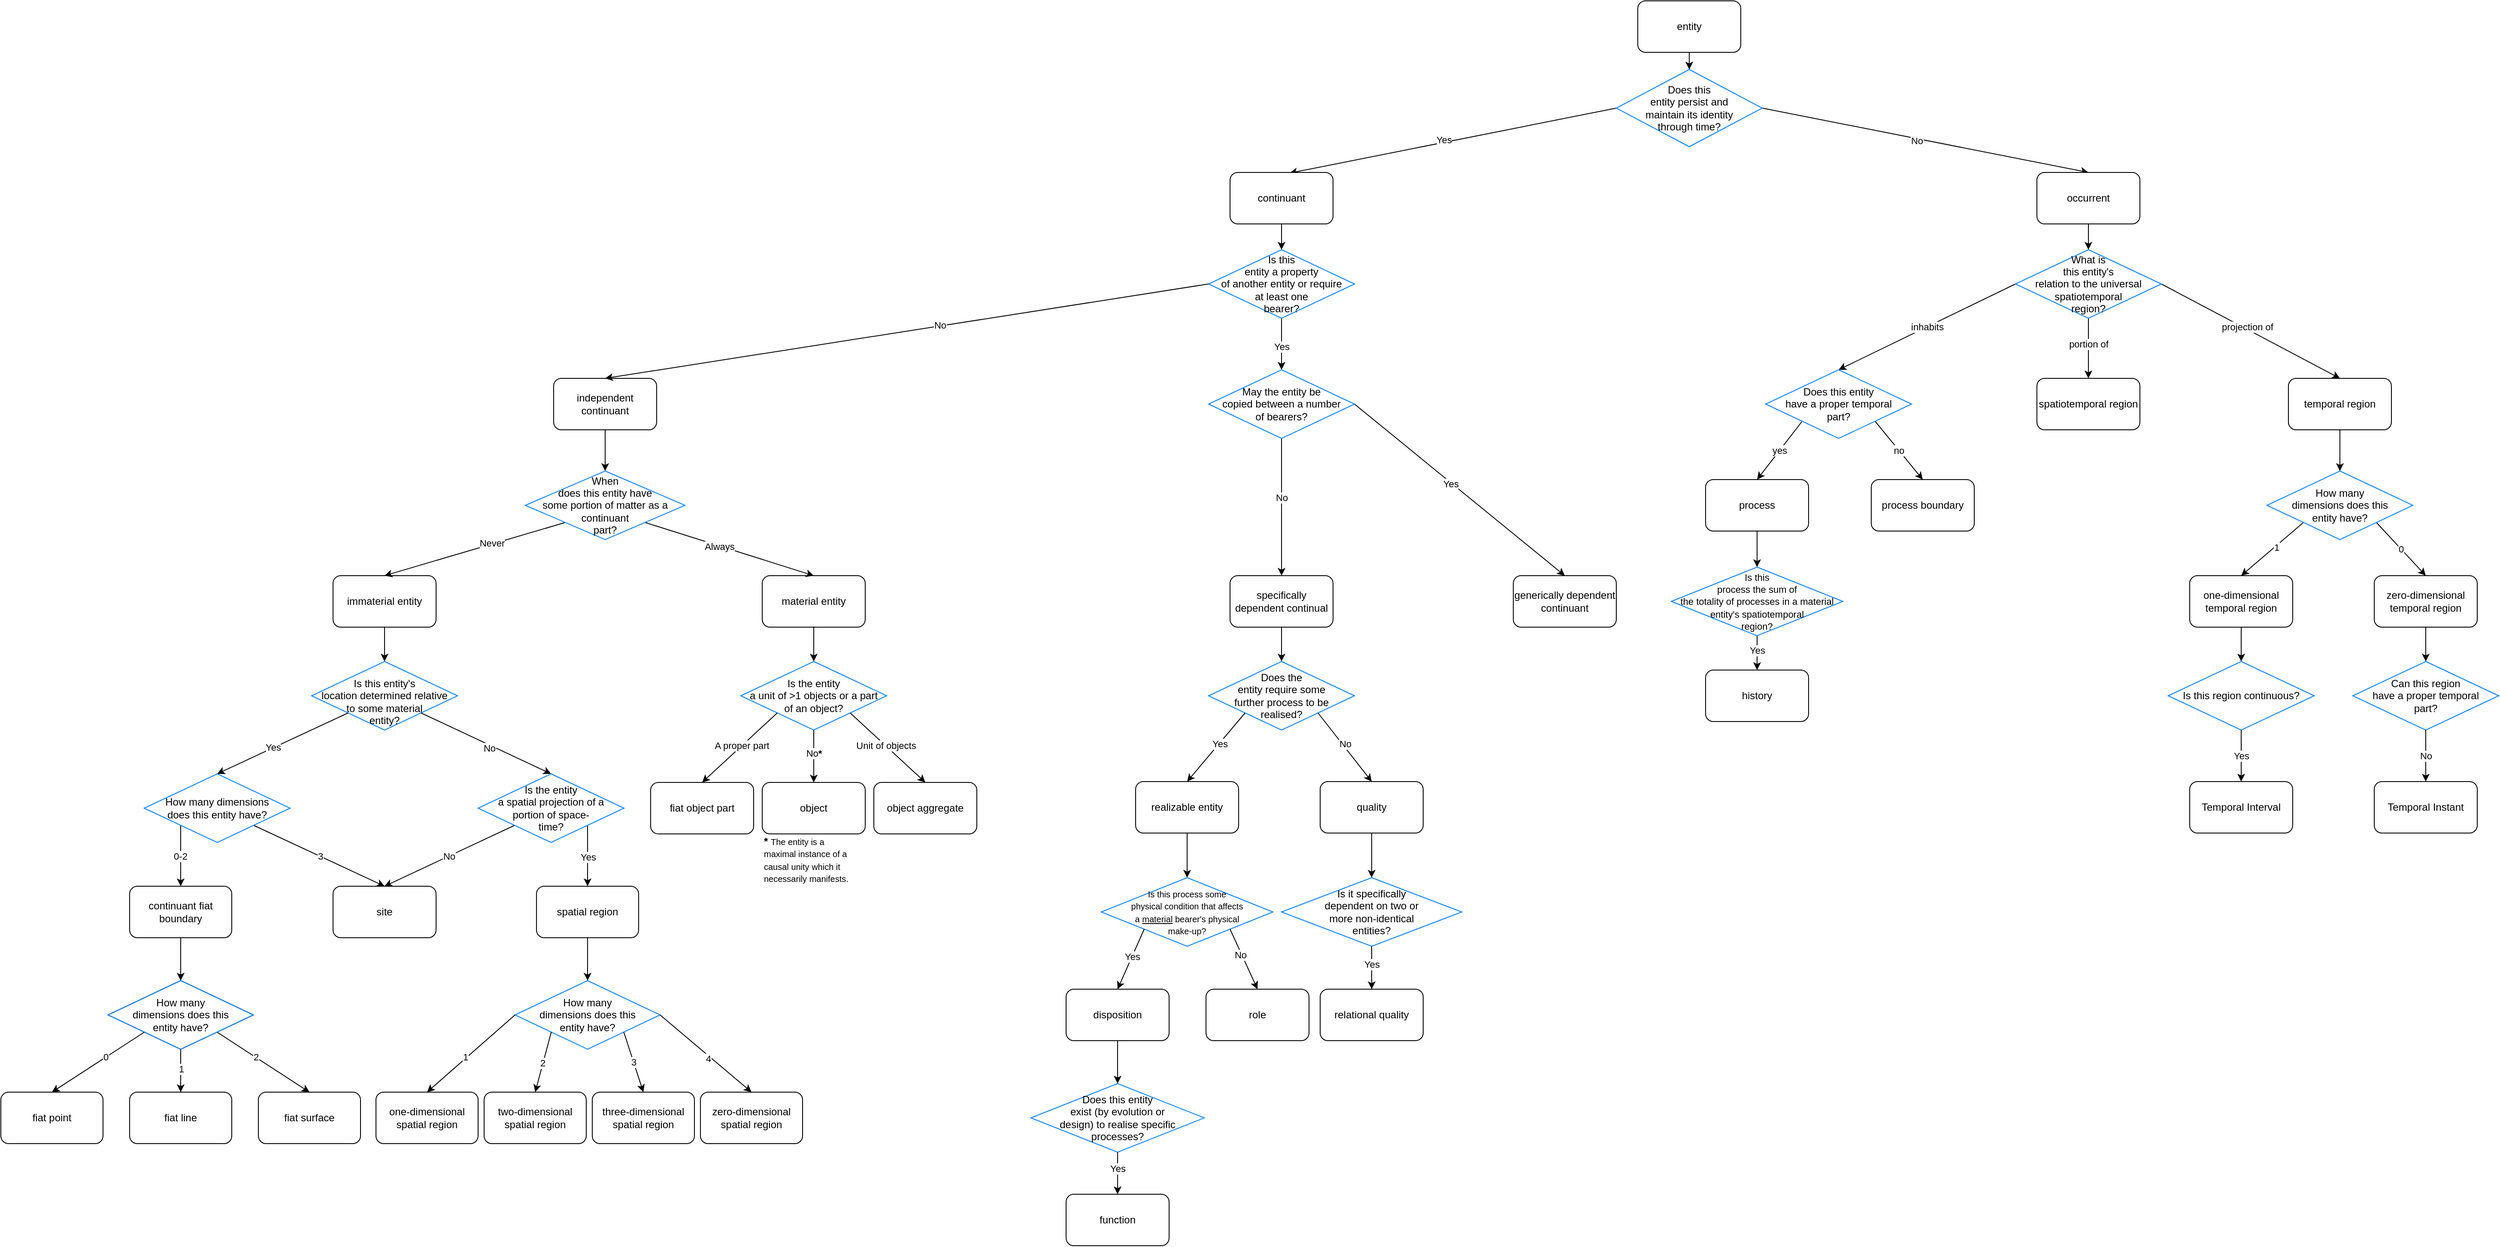 <mxfile version="14.6.3" type="device"><diagram id="ZpSXVwY4Fpyx30kcCnn2" name="new"><mxGraphModel dx="2242" dy="581" grid="1" gridSize="10" guides="1" tooltips="1" connect="1" arrows="1" fold="1" page="1" pageScale="1" pageWidth="850" pageHeight="1100" math="0" shadow="0"><root><mxCell id="0"/><mxCell id="1" parent="0"/><mxCell id="SgxLUe1fFd-I8KDMhxSj-25" value="Can this region&lt;br&gt;have a proper temporal&lt;br&gt;part?" style="rhombus;whiteSpace=wrap;html=1;strokeColor=#007FFF;" vertex="1" parent="1"><mxGeometry x="1603" y="790" width="170" height="80" as="geometry"/></mxCell><mxCell id="SgxLUe1fFd-I8KDMhxSj-24" value="Is this region continuous?" style="rhombus;whiteSpace=wrap;html=1;strokeColor=#007FFF;" vertex="1" parent="1"><mxGeometry x="1388" y="790" width="170" height="80" as="geometry"/></mxCell><mxCell id="7tf9QUAhqpp5ZMHyf5yW-3" style="edgeStyle=orthogonalEdgeStyle;rounded=0;orthogonalLoop=1;jettySize=auto;html=1;exitX=0.5;exitY=1;exitDx=0;exitDy=0;" parent="1" source="7tf9QUAhqpp5ZMHyf5yW-1" target="7tf9QUAhqpp5ZMHyf5yW-2" edge="1"><mxGeometry relative="1" as="geometry"/></mxCell><mxCell id="7tf9QUAhqpp5ZMHyf5yW-1" value="entity" style="rounded=1;whiteSpace=wrap;html=1;" parent="1" vertex="1"><mxGeometry x="770" y="20" width="120" height="60" as="geometry"/></mxCell><mxCell id="7tf9QUAhqpp5ZMHyf5yW-6" style="rounded=0;orthogonalLoop=1;jettySize=auto;html=1;exitX=0;exitY=0.5;exitDx=0;exitDy=0;entryX=0.578;entryY=0.013;entryDx=0;entryDy=0;entryPerimeter=0;" parent="1" source="7tf9QUAhqpp5ZMHyf5yW-2" target="7tf9QUAhqpp5ZMHyf5yW-4" edge="1"><mxGeometry relative="1" as="geometry"/></mxCell><mxCell id="hiO9VmSxXJZ0S8sMKiFD-1" value="Yes" style="edgeLabel;html=1;align=center;verticalAlign=middle;resizable=0;points=[];" parent="7tf9QUAhqpp5ZMHyf5yW-6" vertex="1" connectable="0"><mxGeometry x="0.053" y="-3" relative="1" as="geometry"><mxPoint as="offset"/></mxGeometry></mxCell><mxCell id="7tf9QUAhqpp5ZMHyf5yW-7" style="rounded=0;orthogonalLoop=1;jettySize=auto;html=1;exitX=1;exitY=0.5;exitDx=0;exitDy=0;entryX=0.5;entryY=0;entryDx=0;entryDy=0;" parent="1" source="7tf9QUAhqpp5ZMHyf5yW-2" target="7tf9QUAhqpp5ZMHyf5yW-5" edge="1"><mxGeometry relative="1" as="geometry"/></mxCell><mxCell id="hiO9VmSxXJZ0S8sMKiFD-2" value="No" style="edgeLabel;html=1;align=center;verticalAlign=middle;resizable=0;points=[];" parent="7tf9QUAhqpp5ZMHyf5yW-7" vertex="1" connectable="0"><mxGeometry x="-0.11" relative="1" as="geometry"><mxPoint x="11" y="4" as="offset"/></mxGeometry></mxCell><mxCell id="7tf9QUAhqpp5ZMHyf5yW-2" value="&lt;font&gt;&lt;font style=&quot;font-size: 12px&quot;&gt;Does this &lt;br&gt;entity persist and &lt;br&gt;maintain its identity &lt;br&gt;through time?&lt;/font&gt;&lt;br&gt;&lt;/font&gt;" style="rhombus;whiteSpace=wrap;html=1;strokeColor=#007FFF;" parent="1" vertex="1"><mxGeometry x="745" y="100" width="170" height="90" as="geometry"/></mxCell><mxCell id="7tf9QUAhqpp5ZMHyf5yW-10" style="edgeStyle=none;rounded=0;orthogonalLoop=1;jettySize=auto;html=1;exitX=0.5;exitY=1;exitDx=0;exitDy=0;entryX=0.5;entryY=0;entryDx=0;entryDy=0;" parent="1" source="7tf9QUAhqpp5ZMHyf5yW-4" target="7tf9QUAhqpp5ZMHyf5yW-9" edge="1"><mxGeometry relative="1" as="geometry"/></mxCell><mxCell id="7tf9QUAhqpp5ZMHyf5yW-4" value="continuant" style="rounded=1;whiteSpace=wrap;html=1;" parent="1" vertex="1"><mxGeometry x="295" y="220" width="120" height="60" as="geometry"/></mxCell><mxCell id="7tf9QUAhqpp5ZMHyf5yW-12" style="edgeStyle=none;rounded=0;orthogonalLoop=1;jettySize=auto;html=1;exitX=0.5;exitY=1;exitDx=0;exitDy=0;" parent="1" source="7tf9QUAhqpp5ZMHyf5yW-5" target="7tf9QUAhqpp5ZMHyf5yW-11" edge="1"><mxGeometry relative="1" as="geometry"/></mxCell><mxCell id="7tf9QUAhqpp5ZMHyf5yW-5" value="occurrent" style="rounded=1;whiteSpace=wrap;html=1;" parent="1" vertex="1"><mxGeometry x="1235" y="220" width="120" height="60" as="geometry"/></mxCell><mxCell id="7tf9QUAhqpp5ZMHyf5yW-8" value="generically dependent continuant" style="rounded=1;whiteSpace=wrap;html=1;" parent="1" vertex="1"><mxGeometry x="625" y="690" width="120" height="60" as="geometry"/></mxCell><mxCell id="7tf9QUAhqpp5ZMHyf5yW-15" style="edgeStyle=none;rounded=0;orthogonalLoop=1;jettySize=auto;html=1;exitX=1;exitY=0.5;exitDx=0;exitDy=0;entryX=0.5;entryY=0;entryDx=0;entryDy=0;" parent="1" source="hiO9VmSxXJZ0S8sMKiFD-8" target="7tf9QUAhqpp5ZMHyf5yW-8" edge="1"><mxGeometry relative="1" as="geometry"/></mxCell><mxCell id="hiO9VmSxXJZ0S8sMKiFD-12" value="Yes" style="edgeLabel;html=1;align=center;verticalAlign=middle;resizable=0;points=[];" parent="7tf9QUAhqpp5ZMHyf5yW-15" vertex="1" connectable="0"><mxGeometry x="-0.08" y="-1" relative="1" as="geometry"><mxPoint as="offset"/></mxGeometry></mxCell><mxCell id="7tf9QUAhqpp5ZMHyf5yW-17" style="edgeStyle=none;rounded=0;orthogonalLoop=1;jettySize=auto;html=1;exitX=0.5;exitY=1;exitDx=0;exitDy=0;" parent="1" source="7tf9QUAhqpp5ZMHyf5yW-9" target="hiO9VmSxXJZ0S8sMKiFD-8" edge="1"><mxGeometry relative="1" as="geometry"><mxPoint x="90" y="400" as="sourcePoint"/></mxGeometry></mxCell><mxCell id="hiO9VmSxXJZ0S8sMKiFD-11" value="Yes" style="edgeLabel;html=1;align=center;verticalAlign=middle;resizable=0;points=[];" parent="7tf9QUAhqpp5ZMHyf5yW-17" vertex="1" connectable="0"><mxGeometry x="-0.262" y="3" relative="1" as="geometry"><mxPoint x="-3" y="11" as="offset"/></mxGeometry></mxCell><mxCell id="7tf9QUAhqpp5ZMHyf5yW-9" value="Is this&lt;br&gt;entity a property&lt;br&gt;of another&amp;nbsp;entity or require&lt;br&gt;at least one&lt;br&gt;bearer?" style="rhombus;whiteSpace=wrap;html=1;strokeColor=#007FFF;" parent="1" vertex="1"><mxGeometry x="270" y="310" width="170" height="80" as="geometry"/></mxCell><mxCell id="7tf9QUAhqpp5ZMHyf5yW-90" value="inhabits" style="edgeStyle=none;rounded=0;orthogonalLoop=1;jettySize=auto;html=1;entryX=0.5;entryY=0;entryDx=0;entryDy=0;exitX=0;exitY=0.5;exitDx=0;exitDy=0;" parent="1" source="7tf9QUAhqpp5ZMHyf5yW-11" target="SgxLUe1fFd-I8KDMhxSj-47" edge="1"><mxGeometry relative="1" as="geometry"><mxPoint x="1226" y="370" as="sourcePoint"/></mxGeometry></mxCell><mxCell id="7tf9QUAhqpp5ZMHyf5yW-91" value="no" style="edgeStyle=none;rounded=0;orthogonalLoop=1;jettySize=auto;html=1;entryX=0.5;entryY=0;entryDx=0;entryDy=0;exitX=1;exitY=1;exitDx=0;exitDy=0;" parent="1" source="SgxLUe1fFd-I8KDMhxSj-47" target="7tf9QUAhqpp5ZMHyf5yW-87" edge="1"><mxGeometry relative="1" as="geometry"/></mxCell><mxCell id="7tf9QUAhqpp5ZMHyf5yW-92" value="portion of" style="edgeStyle=none;rounded=0;orthogonalLoop=1;jettySize=auto;html=1;entryX=0.5;entryY=0;entryDx=0;entryDy=0;exitX=0.5;exitY=1;exitDx=0;exitDy=0;" parent="1" edge="1"><mxGeometry x="-0.143" relative="1" as="geometry"><mxPoint x="1295" y="390" as="sourcePoint"/><mxPoint x="1295" y="460" as="targetPoint"/><mxPoint as="offset"/></mxGeometry></mxCell><mxCell id="7tf9QUAhqpp5ZMHyf5yW-93" value="projection of" style="edgeStyle=none;rounded=0;orthogonalLoop=1;jettySize=auto;html=1;entryX=0.5;entryY=0;entryDx=0;entryDy=0;exitX=1;exitY=0.5;exitDx=0;exitDy=0;" parent="1" source="7tf9QUAhqpp5ZMHyf5yW-11" target="7tf9QUAhqpp5ZMHyf5yW-89" edge="1"><mxGeometry x="-0.05" y="3" relative="1" as="geometry"><mxPoint as="offset"/></mxGeometry></mxCell><mxCell id="7tf9QUAhqpp5ZMHyf5yW-11" value="What is&lt;br&gt;this entity's&lt;br&gt;relation to the universal&lt;br&gt;spatiotemporal&lt;br&gt;region?" style="rhombus;whiteSpace=wrap;html=1;strokeColor=#007FFF;" parent="1" vertex="1"><mxGeometry x="1210" y="310" width="170" height="80" as="geometry"/></mxCell><mxCell id="7tf9QUAhqpp5ZMHyf5yW-95" style="edgeStyle=none;rounded=0;orthogonalLoop=1;jettySize=auto;html=1;exitX=0.5;exitY=1;exitDx=0;exitDy=0;entryX=0.5;entryY=0;entryDx=0;entryDy=0;" parent="1" source="7tf9QUAhqpp5ZMHyf5yW-86" target="7tf9QUAhqpp5ZMHyf5yW-94" edge="1"><mxGeometry relative="1" as="geometry"/></mxCell><mxCell id="7tf9QUAhqpp5ZMHyf5yW-86" value="process" style="rounded=1;whiteSpace=wrap;html=1;" parent="1" vertex="1"><mxGeometry x="849" y="578" width="120" height="60" as="geometry"/></mxCell><mxCell id="7tf9QUAhqpp5ZMHyf5yW-87" value="process boundary" style="rounded=1;whiteSpace=wrap;html=1;" parent="1" vertex="1"><mxGeometry x="1042" y="578" width="120" height="60" as="geometry"/></mxCell><mxCell id="7tf9QUAhqpp5ZMHyf5yW-88" value="spatiotemporal region" style="rounded=1;whiteSpace=wrap;html=1;" parent="1" vertex="1"><mxGeometry x="1235" y="460" width="120" height="60" as="geometry"/></mxCell><mxCell id="7tf9QUAhqpp5ZMHyf5yW-101" style="edgeStyle=none;rounded=0;orthogonalLoop=1;jettySize=auto;html=1;exitX=0.5;exitY=1;exitDx=0;exitDy=0;" parent="1" source="7tf9QUAhqpp5ZMHyf5yW-89" target="7tf9QUAhqpp5ZMHyf5yW-100" edge="1"><mxGeometry relative="1" as="geometry"/></mxCell><mxCell id="7tf9QUAhqpp5ZMHyf5yW-89" value="temporal region" style="rounded=1;whiteSpace=wrap;html=1;" parent="1" vertex="1"><mxGeometry x="1528" y="460" width="120" height="60" as="geometry"/></mxCell><mxCell id="7tf9QUAhqpp5ZMHyf5yW-98" style="edgeStyle=none;rounded=0;orthogonalLoop=1;jettySize=auto;html=1;exitX=0.5;exitY=1;exitDx=0;exitDy=0;entryX=0.5;entryY=0;entryDx=0;entryDy=0;" parent="1" source="7tf9QUAhqpp5ZMHyf5yW-94" target="7tf9QUAhqpp5ZMHyf5yW-96" edge="1"><mxGeometry relative="1" as="geometry"><mxPoint x="909" y="776" as="sourcePoint"/><Array as="points"/></mxGeometry></mxCell><mxCell id="SgxLUe1fFd-I8KDMhxSj-45" value="Yes" style="edgeLabel;html=1;align=center;verticalAlign=middle;resizable=0;points=[];" vertex="1" connectable="0" parent="7tf9QUAhqpp5ZMHyf5yW-98"><mxGeometry x="0.336" y="2" relative="1" as="geometry"><mxPoint x="-2" y="-10" as="offset"/></mxGeometry></mxCell><mxCell id="7tf9QUAhqpp5ZMHyf5yW-94" value="&lt;font style=&quot;font-size: 11px&quot;&gt;Is this&lt;br&gt;process the sum of&lt;br&gt;the totality of processes in a material entity's spatiotemporal&lt;br&gt;region?&lt;/font&gt;" style="rhombus;whiteSpace=wrap;html=1;strokeColor=#007FFF;" parent="1" vertex="1"><mxGeometry x="809" y="680" width="200" height="80" as="geometry"/></mxCell><mxCell id="7tf9QUAhqpp5ZMHyf5yW-96" value="history" style="rounded=1;whiteSpace=wrap;html=1;" parent="1" vertex="1"><mxGeometry x="849" y="800" width="120" height="60" as="geometry"/></mxCell><mxCell id="7tf9QUAhqpp5ZMHyf5yW-104" style="edgeStyle=none;rounded=0;orthogonalLoop=1;jettySize=auto;html=1;exitX=0;exitY=1;exitDx=0;exitDy=0;entryX=0.5;entryY=0;entryDx=0;entryDy=0;" parent="1" source="7tf9QUAhqpp5ZMHyf5yW-100" target="7tf9QUAhqpp5ZMHyf5yW-102" edge="1"><mxGeometry relative="1" as="geometry"><mxPoint x="1545.5" y="650" as="sourcePoint"/></mxGeometry></mxCell><mxCell id="SgxLUe1fFd-I8KDMhxSj-46" value="1" style="edgeLabel;html=1;align=center;verticalAlign=middle;resizable=0;points=[];" vertex="1" connectable="0" parent="7tf9QUAhqpp5ZMHyf5yW-104"><mxGeometry x="-0.104" y="1" relative="1" as="geometry"><mxPoint as="offset"/></mxGeometry></mxCell><mxCell id="7tf9QUAhqpp5ZMHyf5yW-105" value="0" style="edgeStyle=none;rounded=0;orthogonalLoop=1;jettySize=auto;html=1;exitX=1;exitY=1;exitDx=0;exitDy=0;entryX=0.5;entryY=0;entryDx=0;entryDy=0;" parent="1" source="7tf9QUAhqpp5ZMHyf5yW-100" target="7tf9QUAhqpp5ZMHyf5yW-103" edge="1"><mxGeometry relative="1" as="geometry"><mxPoint x="1630.5" y="650" as="sourcePoint"/></mxGeometry></mxCell><mxCell id="7tf9QUAhqpp5ZMHyf5yW-100" value="&lt;span&gt;How many&lt;/span&gt;&lt;br&gt;&lt;span&gt;dimensions does this&lt;/span&gt;&lt;br&gt;&lt;span&gt;entity have?&lt;/span&gt;" style="rhombus;whiteSpace=wrap;html=1;strokeColor=#007FFF;" parent="1" vertex="1"><mxGeometry x="1503" y="568" width="170" height="80" as="geometry"/></mxCell><mxCell id="SgxLUe1fFd-I8KDMhxSj-17" value="" style="edgeStyle=orthogonalEdgeStyle;rounded=0;orthogonalLoop=1;jettySize=auto;html=1;" edge="1" parent="1" source="7tf9QUAhqpp5ZMHyf5yW-102" target="SgxLUe1fFd-I8KDMhxSj-24"><mxGeometry relative="1" as="geometry"><mxPoint x="1415" y="820" as="targetPoint"/></mxGeometry></mxCell><mxCell id="7tf9QUAhqpp5ZMHyf5yW-102" value="one-dimensional temporal region" style="rounded=1;whiteSpace=wrap;html=1;" parent="1" vertex="1"><mxGeometry x="1413" y="690" width="120" height="60" as="geometry"/></mxCell><mxCell id="SgxLUe1fFd-I8KDMhxSj-21" value="" style="edgeStyle=orthogonalEdgeStyle;rounded=0;orthogonalLoop=1;jettySize=auto;html=1;entryX=0.5;entryY=0;entryDx=0;entryDy=0;" edge="1" parent="1" source="7tf9QUAhqpp5ZMHyf5yW-103" target="SgxLUe1fFd-I8KDMhxSj-25"><mxGeometry relative="1" as="geometry"><mxPoint x="1688" y="820" as="targetPoint"/></mxGeometry></mxCell><mxCell id="7tf9QUAhqpp5ZMHyf5yW-103" value="zero-dimensional temporal region" style="rounded=1;whiteSpace=wrap;html=1;" parent="1" vertex="1"><mxGeometry x="1628" y="690" width="120" height="60" as="geometry"/></mxCell><mxCell id="hiO9VmSxXJZ0S8sMKiFD-5" value="" style="group" parent="1" vertex="1" connectable="0"><mxGeometry x="-1130" y="460" width="1130" height="872" as="geometry"/></mxCell><mxCell id="7tf9QUAhqpp5ZMHyf5yW-13" value="independent continuant" style="rounded=1;whiteSpace=wrap;html=1;" parent="hiO9VmSxXJZ0S8sMKiFD-5" vertex="1"><mxGeometry x="637" width="120" height="60" as="geometry"/></mxCell><mxCell id="7tf9QUAhqpp5ZMHyf5yW-18" value="immaterial entity" style="rounded=1;whiteSpace=wrap;html=1;" parent="hiO9VmSxXJZ0S8sMKiFD-5" vertex="1"><mxGeometry x="380" y="230" width="120" height="60" as="geometry"/></mxCell><mxCell id="7tf9QUAhqpp5ZMHyf5yW-19" value="material entity" style="rounded=1;whiteSpace=wrap;html=1;" parent="hiO9VmSxXJZ0S8sMKiFD-5" vertex="1"><mxGeometry x="880" y="230" width="120" height="60" as="geometry"/></mxCell><mxCell id="7tf9QUAhqpp5ZMHyf5yW-22" style="edgeStyle=none;rounded=0;orthogonalLoop=1;jettySize=auto;html=1;exitX=0;exitY=1;exitDx=0;exitDy=0;entryX=0.5;entryY=0;entryDx=0;entryDy=0;" parent="hiO9VmSxXJZ0S8sMKiFD-5" source="7tf9QUAhqpp5ZMHyf5yW-20" target="7tf9QUAhqpp5ZMHyf5yW-18" edge="1"><mxGeometry relative="1" as="geometry"><mxPoint x="650.5" y="190" as="sourcePoint"/></mxGeometry></mxCell><mxCell id="SgxLUe1fFd-I8KDMhxSj-9" value="Never" style="edgeLabel;html=1;align=center;verticalAlign=middle;resizable=0;points=[];" vertex="1" connectable="0" parent="7tf9QUAhqpp5ZMHyf5yW-22"><mxGeometry x="-0.189" y="-1" relative="1" as="geometry"><mxPoint as="offset"/></mxGeometry></mxCell><mxCell id="7tf9QUAhqpp5ZMHyf5yW-23" style="edgeStyle=none;rounded=0;orthogonalLoop=1;jettySize=auto;html=1;exitX=1;exitY=1;exitDx=0;exitDy=0;entryX=0.5;entryY=0;entryDx=0;entryDy=0;" parent="hiO9VmSxXJZ0S8sMKiFD-5" source="7tf9QUAhqpp5ZMHyf5yW-20" target="7tf9QUAhqpp5ZMHyf5yW-19" edge="1"><mxGeometry relative="1" as="geometry"><mxPoint x="743.5" y="190" as="sourcePoint"/></mxGeometry></mxCell><mxCell id="SgxLUe1fFd-I8KDMhxSj-10" value="Always" style="edgeLabel;html=1;align=center;verticalAlign=middle;resizable=0;points=[];" vertex="1" connectable="0" parent="7tf9QUAhqpp5ZMHyf5yW-23"><mxGeometry x="-0.146" y="-1" relative="1" as="geometry"><mxPoint x="3" as="offset"/></mxGeometry></mxCell><mxCell id="7tf9QUAhqpp5ZMHyf5yW-20" value="&lt;span&gt;When&lt;br&gt;does&amp;nbsp;&lt;/span&gt;&lt;span&gt;this entity have&lt;/span&gt;&lt;br&gt;&lt;span&gt;some portion of&amp;nbsp;matter as a&lt;/span&gt;&lt;br&gt;&lt;span&gt;continuant&lt;/span&gt;&lt;br&gt;&lt;span&gt;part?&lt;/span&gt;" style="rhombus;whiteSpace=wrap;html=1;strokeColor=#007FFF;" parent="hiO9VmSxXJZ0S8sMKiFD-5" vertex="1"><mxGeometry x="604" y="108" width="186" height="80" as="geometry"/></mxCell><mxCell id="7tf9QUAhqpp5ZMHyf5yW-21" style="edgeStyle=none;rounded=0;orthogonalLoop=1;jettySize=auto;html=1;exitX=0.5;exitY=1;exitDx=0;exitDy=0;entryX=0.5;entryY=0;entryDx=0;entryDy=0;" parent="hiO9VmSxXJZ0S8sMKiFD-5" source="7tf9QUAhqpp5ZMHyf5yW-13" target="7tf9QUAhqpp5ZMHyf5yW-20" edge="1"><mxGeometry relative="1" as="geometry"/></mxCell><mxCell id="7tf9QUAhqpp5ZMHyf5yW-30" value="&lt;font&gt;&lt;font style=&quot;font-size: 6px&quot;&gt;&lt;br&gt;&lt;/font&gt;&lt;font style=&quot;font-size: 12px&quot;&gt;Is this entity's&lt;br&gt;location determined relative&lt;br&gt;to some material&lt;br&gt;entity?&lt;/font&gt;&lt;/font&gt;" style="rhombus;whiteSpace=wrap;html=1;strokeColor=#007FFF;" parent="hiO9VmSxXJZ0S8sMKiFD-5" vertex="1"><mxGeometry x="355" y="330" width="170" height="80" as="geometry"/></mxCell><mxCell id="7tf9QUAhqpp5ZMHyf5yW-31" style="edgeStyle=none;rounded=0;orthogonalLoop=1;jettySize=auto;html=1;exitX=0.5;exitY=1;exitDx=0;exitDy=0;entryX=0.5;entryY=0;entryDx=0;entryDy=0;" parent="hiO9VmSxXJZ0S8sMKiFD-5" source="7tf9QUAhqpp5ZMHyf5yW-18" target="7tf9QUAhqpp5ZMHyf5yW-30" edge="1"><mxGeometry relative="1" as="geometry"/></mxCell><mxCell id="7tf9QUAhqpp5ZMHyf5yW-32" value="continuant fiat boundary" style="rounded=1;whiteSpace=wrap;html=1;" parent="hiO9VmSxXJZ0S8sMKiFD-5" vertex="1"><mxGeometry x="143" y="592" width="119" height="60" as="geometry"/></mxCell><mxCell id="7tf9QUAhqpp5ZMHyf5yW-35" style="edgeStyle=none;rounded=0;orthogonalLoop=1;jettySize=auto;html=1;exitX=0;exitY=1;exitDx=0;exitDy=0;entryX=0.5;entryY=0;entryDx=0;entryDy=0;" parent="hiO9VmSxXJZ0S8sMKiFD-5" source="7tf9QUAhqpp5ZMHyf5yW-30" target="SgxLUe1fFd-I8KDMhxSj-28" edge="1"><mxGeometry relative="1" as="geometry"><mxPoint x="280" y="460" as="targetPoint"/></mxGeometry></mxCell><mxCell id="SgxLUe1fFd-I8KDMhxSj-27" value="Yes" style="edgeLabel;html=1;align=center;verticalAlign=middle;resizable=0;points=[];" vertex="1" connectable="0" parent="7tf9QUAhqpp5ZMHyf5yW-35"><mxGeometry x="-0.809" relative="1" as="geometry"><mxPoint x="-73" y="33" as="offset"/></mxGeometry></mxCell><mxCell id="7tf9QUAhqpp5ZMHyf5yW-33" value="site" style="rounded=1;whiteSpace=wrap;html=1;" parent="hiO9VmSxXJZ0S8sMKiFD-5" vertex="1"><mxGeometry x="380" y="592" width="120" height="60" as="geometry"/></mxCell><mxCell id="7tf9QUAhqpp5ZMHyf5yW-36" style="edgeStyle=none;rounded=0;orthogonalLoop=1;jettySize=auto;html=1;exitX=1;exitY=1;exitDx=0;exitDy=0;entryX=0.5;entryY=0;entryDx=0;entryDy=0;" parent="hiO9VmSxXJZ0S8sMKiFD-5" source="SgxLUe1fFd-I8KDMhxSj-28" target="7tf9QUAhqpp5ZMHyf5yW-33" edge="1"><mxGeometry relative="1" as="geometry"/></mxCell><mxCell id="SgxLUe1fFd-I8KDMhxSj-34" value="3" style="edgeLabel;html=1;align=center;verticalAlign=middle;resizable=0;points=[];" vertex="1" connectable="0" parent="7tf9QUAhqpp5ZMHyf5yW-36"><mxGeometry x="0.059" y="-1" relative="1" as="geometry"><mxPoint x="-3" y="-3" as="offset"/></mxGeometry></mxCell><mxCell id="7tf9QUAhqpp5ZMHyf5yW-34" value="spatial region" style="rounded=1;whiteSpace=wrap;html=1;" parent="hiO9VmSxXJZ0S8sMKiFD-5" vertex="1"><mxGeometry x="617" y="592" width="119" height="60" as="geometry"/></mxCell><mxCell id="7tf9QUAhqpp5ZMHyf5yW-37" style="edgeStyle=none;rounded=0;orthogonalLoop=1;jettySize=auto;html=1;exitX=1;exitY=1;exitDx=0;exitDy=0;entryX=0.5;entryY=0;entryDx=0;entryDy=0;" parent="hiO9VmSxXJZ0S8sMKiFD-5" source="7tf9QUAhqpp5ZMHyf5yW-30" target="SgxLUe1fFd-I8KDMhxSj-30" edge="1"><mxGeometry relative="1" as="geometry"/></mxCell><mxCell id="SgxLUe1fFd-I8KDMhxSj-26" value="No" style="edgeLabel;html=1;align=center;verticalAlign=middle;resizable=0;points=[];" vertex="1" connectable="0" parent="7tf9QUAhqpp5ZMHyf5yW-37"><mxGeometry x="-0.152" y="3" relative="1" as="geometry"><mxPoint x="14" y="13" as="offset"/></mxGeometry></mxCell><mxCell id="7tf9QUAhqpp5ZMHyf5yW-38" value="" style="rhombus;whiteSpace=wrap;html=1;" parent="hiO9VmSxXJZ0S8sMKiFD-5" vertex="1"><mxGeometry x="118" y="702" width="169" height="80" as="geometry"/></mxCell><mxCell id="7tf9QUAhqpp5ZMHyf5yW-39" style="edgeStyle=none;rounded=0;orthogonalLoop=1;jettySize=auto;html=1;exitX=0.5;exitY=1;exitDx=0;exitDy=0;entryX=0.5;entryY=0;entryDx=0;entryDy=0;" parent="hiO9VmSxXJZ0S8sMKiFD-5" source="7tf9QUAhqpp5ZMHyf5yW-32" target="7tf9QUAhqpp5ZMHyf5yW-38" edge="1"><mxGeometry relative="1" as="geometry"/></mxCell><mxCell id="7tf9QUAhqpp5ZMHyf5yW-41" value="fiat line" style="rounded=1;whiteSpace=wrap;html=1;" parent="hiO9VmSxXJZ0S8sMKiFD-5" vertex="1"><mxGeometry x="143" y="832" width="119" height="60" as="geometry"/></mxCell><mxCell id="7tf9QUAhqpp5ZMHyf5yW-44" style="edgeStyle=none;rounded=0;orthogonalLoop=1;jettySize=auto;html=1;exitX=0.5;exitY=1;exitDx=0;exitDy=0;entryX=0.5;entryY=0;entryDx=0;entryDy=0;" parent="hiO9VmSxXJZ0S8sMKiFD-5" source="7tf9QUAhqpp5ZMHyf5yW-38" target="7tf9QUAhqpp5ZMHyf5yW-41" edge="1"><mxGeometry relative="1" as="geometry"/></mxCell><mxCell id="SgxLUe1fFd-I8KDMhxSj-43" value="1" style="edgeLabel;html=1;align=center;verticalAlign=middle;resizable=0;points=[];" vertex="1" connectable="0" parent="7tf9QUAhqpp5ZMHyf5yW-44"><mxGeometry x="-0.088" relative="1" as="geometry"><mxPoint as="offset"/></mxGeometry></mxCell><mxCell id="7tf9QUAhqpp5ZMHyf5yW-42" value="fiat surface" style="rounded=1;whiteSpace=wrap;html=1;" parent="hiO9VmSxXJZ0S8sMKiFD-5" vertex="1"><mxGeometry x="293" y="832" width="119" height="60" as="geometry"/></mxCell><mxCell id="7tf9QUAhqpp5ZMHyf5yW-45" style="edgeStyle=none;rounded=0;orthogonalLoop=1;jettySize=auto;html=1;exitX=1;exitY=1;exitDx=0;exitDy=0;entryX=0.5;entryY=0;entryDx=0;entryDy=0;" parent="hiO9VmSxXJZ0S8sMKiFD-5" source="7tf9QUAhqpp5ZMHyf5yW-38" target="7tf9QUAhqpp5ZMHyf5yW-42" edge="1"><mxGeometry relative="1" as="geometry"/></mxCell><mxCell id="SgxLUe1fFd-I8KDMhxSj-44" value="2" style="edgeLabel;html=1;align=center;verticalAlign=middle;resizable=0;points=[];" vertex="1" connectable="0" parent="7tf9QUAhqpp5ZMHyf5yW-45"><mxGeometry x="-0.217" y="1" relative="1" as="geometry"><mxPoint x="2" y="2" as="offset"/></mxGeometry></mxCell><mxCell id="7tf9QUAhqpp5ZMHyf5yW-49" value="How many&lt;br&gt;dimensions does this&lt;br&gt;entity have?" style="rhombus;whiteSpace=wrap;html=1;strokeColor=#007FFF;" parent="hiO9VmSxXJZ0S8sMKiFD-5" vertex="1"><mxGeometry x="592" y="702" width="169" height="80" as="geometry"/></mxCell><mxCell id="7tf9QUAhqpp5ZMHyf5yW-53" style="edgeStyle=none;rounded=0;orthogonalLoop=1;jettySize=auto;html=1;exitX=0.5;exitY=1;exitDx=0;exitDy=0;entryX=0.5;entryY=0;entryDx=0;entryDy=0;" parent="hiO9VmSxXJZ0S8sMKiFD-5" source="7tf9QUAhqpp5ZMHyf5yW-34" target="7tf9QUAhqpp5ZMHyf5yW-49" edge="1"><mxGeometry relative="1" as="geometry"/></mxCell><mxCell id="7tf9QUAhqpp5ZMHyf5yW-50" value="one-dimensional spatial region" style="rounded=1;whiteSpace=wrap;html=1;" parent="hiO9VmSxXJZ0S8sMKiFD-5" vertex="1"><mxGeometry x="430" y="832" width="119" height="60" as="geometry"/></mxCell><mxCell id="7tf9QUAhqpp5ZMHyf5yW-46" style="edgeStyle=none;rounded=0;orthogonalLoop=1;jettySize=auto;html=1;exitX=0;exitY=0.5;exitDx=0;exitDy=0;entryX=0.5;entryY=0;entryDx=0;entryDy=0;" parent="hiO9VmSxXJZ0S8sMKiFD-5" source="7tf9QUAhqpp5ZMHyf5yW-49" target="7tf9QUAhqpp5ZMHyf5yW-50" edge="1"><mxGeometry relative="1" as="geometry"/></mxCell><mxCell id="SgxLUe1fFd-I8KDMhxSj-38" value="1" style="edgeLabel;html=1;align=center;verticalAlign=middle;resizable=0;points=[];" vertex="1" connectable="0" parent="7tf9QUAhqpp5ZMHyf5yW-46"><mxGeometry x="0.05" y="-1" relative="1" as="geometry"><mxPoint x="-4" y="2" as="offset"/></mxGeometry></mxCell><mxCell id="7tf9QUAhqpp5ZMHyf5yW-51" value="two-dimensional spatial region" style="rounded=1;whiteSpace=wrap;html=1;" parent="hiO9VmSxXJZ0S8sMKiFD-5" vertex="1"><mxGeometry x="556" y="832" width="119" height="60" as="geometry"/></mxCell><mxCell id="7tf9QUAhqpp5ZMHyf5yW-47" style="edgeStyle=none;rounded=0;orthogonalLoop=1;jettySize=auto;html=1;exitX=0;exitY=1;exitDx=0;exitDy=0;entryX=0.5;entryY=0;entryDx=0;entryDy=0;" parent="hiO9VmSxXJZ0S8sMKiFD-5" source="7tf9QUAhqpp5ZMHyf5yW-49" target="7tf9QUAhqpp5ZMHyf5yW-51" edge="1"><mxGeometry relative="1" as="geometry"/></mxCell><mxCell id="SgxLUe1fFd-I8KDMhxSj-39" value="2" style="edgeLabel;html=1;align=center;verticalAlign=middle;resizable=0;points=[];" vertex="1" connectable="0" parent="7tf9QUAhqpp5ZMHyf5yW-47"><mxGeometry x="0.022" y="-1" relative="1" as="geometry"><mxPoint as="offset"/></mxGeometry></mxCell><mxCell id="7tf9QUAhqpp5ZMHyf5yW-52" value="three-dimensional spatial region" style="rounded=1;whiteSpace=wrap;html=1;" parent="hiO9VmSxXJZ0S8sMKiFD-5" vertex="1"><mxGeometry x="682" y="832" width="119" height="60" as="geometry"/></mxCell><mxCell id="7tf9QUAhqpp5ZMHyf5yW-48" style="edgeStyle=none;rounded=0;orthogonalLoop=1;jettySize=auto;html=1;entryX=0.5;entryY=0;entryDx=0;entryDy=0;exitX=1;exitY=1;exitDx=0;exitDy=0;" parent="hiO9VmSxXJZ0S8sMKiFD-5" source="7tf9QUAhqpp5ZMHyf5yW-49" target="7tf9QUAhqpp5ZMHyf5yW-52" edge="1"><mxGeometry relative="1" as="geometry"><mxPoint x="729" y="660" as="sourcePoint"/></mxGeometry></mxCell><mxCell id="SgxLUe1fFd-I8KDMhxSj-40" value="3" style="edgeLabel;html=1;align=center;verticalAlign=middle;resizable=0;points=[];" vertex="1" connectable="0" parent="7tf9QUAhqpp5ZMHyf5yW-48"><mxGeometry x="-0.004" relative="1" as="geometry"><mxPoint as="offset"/></mxGeometry></mxCell><mxCell id="7tf9QUAhqpp5ZMHyf5yW-54" value="zero-dimensional spatial region" style="rounded=1;whiteSpace=wrap;html=1;" parent="hiO9VmSxXJZ0S8sMKiFD-5" vertex="1"><mxGeometry x="808" y="832" width="119" height="60" as="geometry"/></mxCell><mxCell id="7tf9QUAhqpp5ZMHyf5yW-55" style="edgeStyle=none;rounded=0;orthogonalLoop=1;jettySize=auto;html=1;entryX=0.5;entryY=0;entryDx=0;entryDy=0;exitX=1;exitY=0.5;exitDx=0;exitDy=0;" parent="hiO9VmSxXJZ0S8sMKiFD-5" source="7tf9QUAhqpp5ZMHyf5yW-49" target="7tf9QUAhqpp5ZMHyf5yW-54" edge="1"><mxGeometry relative="1" as="geometry"/></mxCell><mxCell id="SgxLUe1fFd-I8KDMhxSj-41" value="4" style="edgeLabel;html=1;align=center;verticalAlign=middle;resizable=0;points=[];" vertex="1" connectable="0" parent="7tf9QUAhqpp5ZMHyf5yW-55"><mxGeometry x="0.083" y="-3" relative="1" as="geometry"><mxPoint as="offset"/></mxGeometry></mxCell><mxCell id="7tf9QUAhqpp5ZMHyf5yW-56" value="Is the entity&lt;br&gt;a unit of &amp;gt;1 objects or a part&lt;br&gt;of an object?" style="rhombus;whiteSpace=wrap;html=1;strokeColor=#007FFF;" parent="hiO9VmSxXJZ0S8sMKiFD-5" vertex="1"><mxGeometry x="855" y="330" width="170" height="80" as="geometry"/></mxCell><mxCell id="7tf9QUAhqpp5ZMHyf5yW-57" style="edgeStyle=none;rounded=0;orthogonalLoop=1;jettySize=auto;html=1;exitX=0.5;exitY=1;exitDx=0;exitDy=0;entryX=0.5;entryY=0;entryDx=0;entryDy=0;" parent="hiO9VmSxXJZ0S8sMKiFD-5" source="7tf9QUAhqpp5ZMHyf5yW-19" target="7tf9QUAhqpp5ZMHyf5yW-56" edge="1"><mxGeometry relative="1" as="geometry"/></mxCell><mxCell id="7tf9QUAhqpp5ZMHyf5yW-58" value="fiat object part" style="rounded=1;whiteSpace=wrap;html=1;" parent="hiO9VmSxXJZ0S8sMKiFD-5" vertex="1"><mxGeometry x="750" y="471" width="120" height="60" as="geometry"/></mxCell><mxCell id="7tf9QUAhqpp5ZMHyf5yW-63" style="edgeStyle=none;rounded=0;orthogonalLoop=1;jettySize=auto;html=1;exitX=0;exitY=1;exitDx=0;exitDy=0;entryX=0.5;entryY=0;entryDx=0;entryDy=0;" parent="hiO9VmSxXJZ0S8sMKiFD-5" source="7tf9QUAhqpp5ZMHyf5yW-56" target="7tf9QUAhqpp5ZMHyf5yW-58" edge="1"><mxGeometry relative="1" as="geometry"/></mxCell><mxCell id="SgxLUe1fFd-I8KDMhxSj-13" value="A proper part" style="edgeLabel;html=1;align=center;verticalAlign=middle;resizable=0;points=[];" vertex="1" connectable="0" parent="7tf9QUAhqpp5ZMHyf5yW-63"><mxGeometry x="-0.053" y="-1" relative="1" as="geometry"><mxPoint as="offset"/></mxGeometry></mxCell><mxCell id="7tf9QUAhqpp5ZMHyf5yW-59" value="object" style="rounded=1;whiteSpace=wrap;html=1;" parent="hiO9VmSxXJZ0S8sMKiFD-5" vertex="1"><mxGeometry x="880" y="471" width="120" height="60" as="geometry"/></mxCell><mxCell id="7tf9QUAhqpp5ZMHyf5yW-61" style="edgeStyle=none;rounded=0;orthogonalLoop=1;jettySize=auto;html=1;exitX=0.5;exitY=1;exitDx=0;exitDy=0;entryX=0.5;entryY=0;entryDx=0;entryDy=0;" parent="hiO9VmSxXJZ0S8sMKiFD-5" source="7tf9QUAhqpp5ZMHyf5yW-56" target="7tf9QUAhqpp5ZMHyf5yW-59" edge="1"><mxGeometry relative="1" as="geometry"/></mxCell><mxCell id="SgxLUe1fFd-I8KDMhxSj-14" value="No&lt;b&gt;*&lt;/b&gt;" style="edgeLabel;html=1;align=center;verticalAlign=middle;resizable=0;points=[];" vertex="1" connectable="0" parent="7tf9QUAhqpp5ZMHyf5yW-61"><mxGeometry x="-0.119" relative="1" as="geometry"><mxPoint as="offset"/></mxGeometry></mxCell><mxCell id="7tf9QUAhqpp5ZMHyf5yW-60" value="object aggregate" style="rounded=1;whiteSpace=wrap;html=1;" parent="hiO9VmSxXJZ0S8sMKiFD-5" vertex="1"><mxGeometry x="1010" y="471" width="120" height="60" as="geometry"/></mxCell><mxCell id="7tf9QUAhqpp5ZMHyf5yW-62" style="edgeStyle=none;rounded=0;orthogonalLoop=1;jettySize=auto;html=1;exitX=1;exitY=1;exitDx=0;exitDy=0;entryX=0.5;entryY=0;entryDx=0;entryDy=0;" parent="hiO9VmSxXJZ0S8sMKiFD-5" source="7tf9QUAhqpp5ZMHyf5yW-56" target="7tf9QUAhqpp5ZMHyf5yW-60" edge="1"><mxGeometry relative="1" as="geometry"/></mxCell><mxCell id="SgxLUe1fFd-I8KDMhxSj-12" value="Unit of objects" style="edgeLabel;html=1;align=center;verticalAlign=middle;resizable=0;points=[];" vertex="1" connectable="0" parent="7tf9QUAhqpp5ZMHyf5yW-62"><mxGeometry x="-0.09" y="2" relative="1" as="geometry"><mxPoint y="2" as="offset"/></mxGeometry></mxCell><mxCell id="7tf9QUAhqpp5ZMHyf5yW-65" value="" style="rhombus;whiteSpace=wrap;html=1;" parent="hiO9VmSxXJZ0S8sMKiFD-5" vertex="1"><mxGeometry x="118" y="702" width="169" height="80" as="geometry"/></mxCell><mxCell id="7tf9QUAhqpp5ZMHyf5yW-67" value="&lt;span&gt;How many&lt;/span&gt;&lt;br&gt;&lt;span&gt;dimensions does this&lt;/span&gt;&lt;br&gt;&lt;span&gt;entity have?&lt;/span&gt;" style="rhombus;whiteSpace=wrap;html=1;strokeColor=#007FFF;" parent="hiO9VmSxXJZ0S8sMKiFD-5" vertex="1"><mxGeometry x="118" y="702" width="169" height="80" as="geometry"/></mxCell><mxCell id="7tf9QUAhqpp5ZMHyf5yW-40" value="fiat point" style="rounded=1;whiteSpace=wrap;html=1;" parent="hiO9VmSxXJZ0S8sMKiFD-5" vertex="1"><mxGeometry x="-7" y="832" width="119" height="60" as="geometry"/></mxCell><mxCell id="7tf9QUAhqpp5ZMHyf5yW-43" style="edgeStyle=none;rounded=0;orthogonalLoop=1;jettySize=auto;html=1;exitX=0;exitY=1;exitDx=0;exitDy=0;entryX=0.5;entryY=0;entryDx=0;entryDy=0;" parent="hiO9VmSxXJZ0S8sMKiFD-5" source="7tf9QUAhqpp5ZMHyf5yW-38" target="7tf9QUAhqpp5ZMHyf5yW-40" edge="1"><mxGeometry relative="1" as="geometry"/></mxCell><mxCell id="SgxLUe1fFd-I8KDMhxSj-42" value="0" style="edgeLabel;html=1;align=center;verticalAlign=middle;resizable=0;points=[];" vertex="1" connectable="0" parent="7tf9QUAhqpp5ZMHyf5yW-43"><mxGeometry x="-0.163" y="-1" relative="1" as="geometry"><mxPoint as="offset"/></mxGeometry></mxCell><mxCell id="SgxLUe1fFd-I8KDMhxSj-15" value="&lt;div&gt;&lt;b&gt;&lt;font style=&quot;font-size: 12px&quot;&gt;* &lt;/font&gt;&lt;/b&gt;&lt;span style=&quot;font-size: 10px&quot;&gt;The entity is a&lt;/span&gt;&lt;/div&gt;&lt;div&gt;&lt;span style=&quot;font-size: 10px&quot;&gt;maximal instance of a causal&amp;nbsp;&lt;/span&gt;&lt;span style=&quot;font-size: 10px&quot;&gt;unity which it&lt;/span&gt;&lt;/div&gt;&lt;div&gt;&lt;span style=&quot;font-size: 10px&quot;&gt;necessarily&amp;nbsp;&lt;/span&gt;&lt;span style=&quot;font-size: 10px&quot;&gt;manifests.&lt;/span&gt;&lt;/div&gt;" style="text;html=1;strokeColor=none;fillColor=none;align=left;verticalAlign=middle;whiteSpace=wrap;rounded=0;" vertex="1" parent="hiO9VmSxXJZ0S8sMKiFD-5"><mxGeometry x="880" y="531" width="120" height="59" as="geometry"/></mxCell><mxCell id="SgxLUe1fFd-I8KDMhxSj-29" style="edgeStyle=orthogonalEdgeStyle;rounded=0;orthogonalLoop=1;jettySize=auto;html=1;exitX=0;exitY=1;exitDx=0;exitDy=0;" edge="1" parent="hiO9VmSxXJZ0S8sMKiFD-5" source="SgxLUe1fFd-I8KDMhxSj-28" target="7tf9QUAhqpp5ZMHyf5yW-32"><mxGeometry relative="1" as="geometry"/></mxCell><mxCell id="SgxLUe1fFd-I8KDMhxSj-33" value="0-2" style="edgeLabel;html=1;align=center;verticalAlign=middle;resizable=0;points=[];" vertex="1" connectable="0" parent="SgxLUe1fFd-I8KDMhxSj-29"><mxGeometry x="0.081" y="-1" relative="1" as="geometry"><mxPoint y="-3" as="offset"/></mxGeometry></mxCell><mxCell id="SgxLUe1fFd-I8KDMhxSj-28" value="How many dimensions&lt;br&gt;does this entity have?" style="rhombus;whiteSpace=wrap;html=1;strokeColor=#007FFF;" vertex="1" parent="hiO9VmSxXJZ0S8sMKiFD-5"><mxGeometry x="160" y="461" width="170" height="80" as="geometry"/></mxCell><mxCell id="SgxLUe1fFd-I8KDMhxSj-31" style="rounded=0;orthogonalLoop=1;jettySize=auto;html=1;exitX=0;exitY=1;exitDx=0;exitDy=0;entryX=0.5;entryY=0;entryDx=0;entryDy=0;" edge="1" parent="hiO9VmSxXJZ0S8sMKiFD-5" source="SgxLUe1fFd-I8KDMhxSj-30" target="7tf9QUAhqpp5ZMHyf5yW-33"><mxGeometry relative="1" as="geometry"/></mxCell><mxCell id="SgxLUe1fFd-I8KDMhxSj-36" value="No" style="edgeLabel;html=1;align=center;verticalAlign=middle;resizable=0;points=[];" vertex="1" connectable="0" parent="SgxLUe1fFd-I8KDMhxSj-31"><mxGeometry x="0.019" relative="1" as="geometry"><mxPoint as="offset"/></mxGeometry></mxCell><mxCell id="SgxLUe1fFd-I8KDMhxSj-32" style="edgeStyle=orthogonalEdgeStyle;rounded=0;orthogonalLoop=1;jettySize=auto;html=1;exitX=1;exitY=1;exitDx=0;exitDy=0;entryX=0.5;entryY=0;entryDx=0;entryDy=0;" edge="1" parent="hiO9VmSxXJZ0S8sMKiFD-5" source="SgxLUe1fFd-I8KDMhxSj-30" target="7tf9QUAhqpp5ZMHyf5yW-34"><mxGeometry relative="1" as="geometry"/></mxCell><mxCell id="SgxLUe1fFd-I8KDMhxSj-35" value="Yes" style="edgeLabel;html=1;align=center;verticalAlign=middle;resizable=0;points=[];" vertex="1" connectable="0" parent="SgxLUe1fFd-I8KDMhxSj-32"><mxGeometry x="0.031" y="-2" relative="1" as="geometry"><mxPoint x="2" as="offset"/></mxGeometry></mxCell><mxCell id="SgxLUe1fFd-I8KDMhxSj-30" value="Is the entity&lt;br&gt;a spatial&amp;nbsp;projection of a&lt;br&gt;portion of space-&lt;br&gt;time?" style="rhombus;whiteSpace=wrap;html=1;strokeColor=#007FFF;" vertex="1" parent="hiO9VmSxXJZ0S8sMKiFD-5"><mxGeometry x="549" y="461" width="170" height="80" as="geometry"/></mxCell><mxCell id="7tf9QUAhqpp5ZMHyf5yW-16" style="edgeStyle=none;rounded=0;orthogonalLoop=1;jettySize=auto;html=1;exitX=0;exitY=0.5;exitDx=0;exitDy=0;entryX=0.5;entryY=0;entryDx=0;entryDy=0;" parent="1" source="7tf9QUAhqpp5ZMHyf5yW-9" target="7tf9QUAhqpp5ZMHyf5yW-13" edge="1"><mxGeometry relative="1" as="geometry"/></mxCell><mxCell id="hiO9VmSxXJZ0S8sMKiFD-10" value="No" style="edgeLabel;html=1;align=center;verticalAlign=middle;resizable=0;points=[];" parent="7tf9QUAhqpp5ZMHyf5yW-16" vertex="1" connectable="0"><mxGeometry x="-0.11" y="-1" relative="1" as="geometry"><mxPoint as="offset"/></mxGeometry></mxCell><mxCell id="hiO9VmSxXJZ0S8sMKiFD-6" value="" style="group" parent="1" vertex="1" connectable="0"><mxGeometry x="25" y="656" width="540" height="750" as="geometry"/></mxCell><mxCell id="7tf9QUAhqpp5ZMHyf5yW-72" value="Is it&amp;nbsp;specifically&lt;br&gt;dependent on&amp;nbsp;two or&lt;br&gt;more non-identical &lt;br&gt;entities?" style="rhombus;whiteSpace=wrap;html=1;strokeColor=#007FFF;" parent="hiO9VmSxXJZ0S8sMKiFD-6" vertex="1"><mxGeometry x="330" y="386" width="210" height="80" as="geometry"/></mxCell><mxCell id="7tf9QUAhqpp5ZMHyf5yW-14" value="specifically dependent continual" style="rounded=1;whiteSpace=wrap;html=1;" parent="hiO9VmSxXJZ0S8sMKiFD-6" vertex="1"><mxGeometry x="270" y="34" width="120" height="60" as="geometry"/></mxCell><mxCell id="7tf9QUAhqpp5ZMHyf5yW-24" value="Does the &lt;br&gt;entity require some&lt;br&gt;further&amp;nbsp;process to be &lt;br&gt;realised?" style="rhombus;whiteSpace=wrap;html=1;strokeColor=#007FFF;" parent="hiO9VmSxXJZ0S8sMKiFD-6" vertex="1"><mxGeometry x="245" y="134" width="170" height="80" as="geometry"/></mxCell><mxCell id="7tf9QUAhqpp5ZMHyf5yW-25" style="edgeStyle=none;rounded=0;orthogonalLoop=1;jettySize=auto;html=1;exitX=0.5;exitY=1;exitDx=0;exitDy=0;entryX=0.5;entryY=0;entryDx=0;entryDy=0;" parent="hiO9VmSxXJZ0S8sMKiFD-6" source="7tf9QUAhqpp5ZMHyf5yW-14" target="7tf9QUAhqpp5ZMHyf5yW-24" edge="1"><mxGeometry as="geometry"/></mxCell><mxCell id="7tf9QUAhqpp5ZMHyf5yW-26" value="realizable entity" style="rounded=1;whiteSpace=wrap;html=1;" parent="hiO9VmSxXJZ0S8sMKiFD-6" vertex="1"><mxGeometry x="160" y="274" width="120" height="60" as="geometry"/></mxCell><mxCell id="7tf9QUAhqpp5ZMHyf5yW-28" style="edgeStyle=none;rounded=0;orthogonalLoop=1;jettySize=auto;html=1;exitX=0;exitY=1;exitDx=0;exitDy=0;entryX=0.5;entryY=0;entryDx=0;entryDy=0;" parent="hiO9VmSxXJZ0S8sMKiFD-6" source="7tf9QUAhqpp5ZMHyf5yW-24" target="7tf9QUAhqpp5ZMHyf5yW-26" edge="1"><mxGeometry as="geometry"/></mxCell><mxCell id="hiO9VmSxXJZ0S8sMKiFD-17" value="Yes" style="edgeLabel;html=1;align=center;verticalAlign=middle;resizable=0;points=[];" parent="7tf9QUAhqpp5ZMHyf5yW-28" vertex="1" connectable="0"><mxGeometry relative="1" as="geometry"><mxPoint x="4" y="-4" as="offset"/></mxGeometry></mxCell><mxCell id="7tf9QUAhqpp5ZMHyf5yW-27" value="quality" style="rounded=1;whiteSpace=wrap;html=1;" parent="hiO9VmSxXJZ0S8sMKiFD-6" vertex="1"><mxGeometry x="375" y="274" width="120" height="60" as="geometry"/></mxCell><mxCell id="7tf9QUAhqpp5ZMHyf5yW-29" style="edgeStyle=none;rounded=0;orthogonalLoop=1;jettySize=auto;html=1;exitX=1;exitY=1;exitDx=0;exitDy=0;entryX=0.5;entryY=0;entryDx=0;entryDy=0;" parent="hiO9VmSxXJZ0S8sMKiFD-6" source="7tf9QUAhqpp5ZMHyf5yW-24" target="7tf9QUAhqpp5ZMHyf5yW-27" edge="1"><mxGeometry as="geometry"/></mxCell><mxCell id="hiO9VmSxXJZ0S8sMKiFD-18" value="No" style="edgeLabel;html=1;align=center;verticalAlign=middle;resizable=0;points=[];" parent="7tf9QUAhqpp5ZMHyf5yW-29" vertex="1" connectable="0"><mxGeometry relative="1" as="geometry"><mxPoint y="-4" as="offset"/></mxGeometry></mxCell><mxCell id="7tf9QUAhqpp5ZMHyf5yW-74" value="relational quality" style="rounded=1;whiteSpace=wrap;html=1;" parent="hiO9VmSxXJZ0S8sMKiFD-6" vertex="1"><mxGeometry x="375" y="516" width="120" height="60" as="geometry"/></mxCell><mxCell id="7tf9QUAhqpp5ZMHyf5yW-76" value="&lt;font style=&quot;font-size: 10px&quot;&gt;Is this process some&lt;br&gt;physical condition that affects&lt;br&gt;a &lt;u&gt;material&lt;/u&gt; bearer's physical&lt;br&gt;make-up?&lt;/font&gt;" style="rhombus;whiteSpace=wrap;html=1;strokeColor=#007FFF;" parent="hiO9VmSxXJZ0S8sMKiFD-6" vertex="1"><mxGeometry x="120" y="386" width="200" height="80" as="geometry"/></mxCell><mxCell id="7tf9QUAhqpp5ZMHyf5yW-77" style="edgeStyle=none;rounded=0;orthogonalLoop=1;jettySize=auto;html=1;exitX=0.5;exitY=1;exitDx=0;exitDy=0;entryX=0.5;entryY=0;entryDx=0;entryDy=0;" parent="hiO9VmSxXJZ0S8sMKiFD-6" source="7tf9QUAhqpp5ZMHyf5yW-26" target="7tf9QUAhqpp5ZMHyf5yW-76" edge="1"><mxGeometry x="15" as="geometry"/></mxCell><mxCell id="7tf9QUAhqpp5ZMHyf5yW-78" value="role" style="rounded=1;whiteSpace=wrap;html=1;" parent="hiO9VmSxXJZ0S8sMKiFD-6" vertex="1"><mxGeometry x="242" y="516" width="120" height="60" as="geometry"/></mxCell><mxCell id="7tf9QUAhqpp5ZMHyf5yW-80" style="edgeStyle=none;rounded=0;orthogonalLoop=1;jettySize=auto;html=1;exitX=1;exitY=1;exitDx=0;exitDy=0;entryX=0.5;entryY=0;entryDx=0;entryDy=0;" parent="hiO9VmSxXJZ0S8sMKiFD-6" source="7tf9QUAhqpp5ZMHyf5yW-76" target="7tf9QUAhqpp5ZMHyf5yW-78" edge="1"><mxGeometry x="15" as="geometry"><mxPoint x="305" y="514" as="targetPoint"/></mxGeometry></mxCell><mxCell id="SgxLUe1fFd-I8KDMhxSj-2" value="No" style="edgeLabel;html=1;align=center;verticalAlign=middle;resizable=0;points=[];" vertex="1" connectable="0" parent="7tf9QUAhqpp5ZMHyf5yW-80"><mxGeometry relative="1" as="geometry"><mxPoint x="-4" y="-5" as="offset"/></mxGeometry></mxCell><mxCell id="7tf9QUAhqpp5ZMHyf5yW-79" value="disposition" style="rounded=1;whiteSpace=wrap;html=1;" parent="hiO9VmSxXJZ0S8sMKiFD-6" vertex="1"><mxGeometry x="79" y="516" width="120" height="60" as="geometry"/></mxCell><mxCell id="7tf9QUAhqpp5ZMHyf5yW-81" style="edgeStyle=none;rounded=0;orthogonalLoop=1;jettySize=auto;html=1;exitX=0;exitY=1;exitDx=0;exitDy=0;entryX=0.5;entryY=0;entryDx=0;entryDy=0;" parent="hiO9VmSxXJZ0S8sMKiFD-6" source="7tf9QUAhqpp5ZMHyf5yW-76" target="7tf9QUAhqpp5ZMHyf5yW-79" edge="1"><mxGeometry x="15" as="geometry"/></mxCell><mxCell id="SgxLUe1fFd-I8KDMhxSj-1" value="Yes" style="edgeLabel;html=1;align=center;verticalAlign=middle;resizable=0;points=[];" vertex="1" connectable="0" parent="7tf9QUAhqpp5ZMHyf5yW-81"><mxGeometry relative="1" as="geometry"><mxPoint x="1" y="-3" as="offset"/></mxGeometry></mxCell><mxCell id="7tf9QUAhqpp5ZMHyf5yW-82" value="Does this entity&lt;br&gt;exist (by evolution or&lt;br&gt;design) to realise specific&lt;br&gt;processes?" style="rhombus;whiteSpace=wrap;html=1;strokeColor=#007FFF;" parent="hiO9VmSxXJZ0S8sMKiFD-6" vertex="1"><mxGeometry x="38" y="626" width="202" height="80" as="geometry"/></mxCell><mxCell id="7tf9QUAhqpp5ZMHyf5yW-83" style="edgeStyle=none;rounded=0;orthogonalLoop=1;jettySize=auto;html=1;exitX=0.5;exitY=1;exitDx=0;exitDy=0;entryX=0.5;entryY=0;entryDx=0;entryDy=0;" parent="hiO9VmSxXJZ0S8sMKiFD-6" source="7tf9QUAhqpp5ZMHyf5yW-79" target="7tf9QUAhqpp5ZMHyf5yW-82" edge="1"><mxGeometry x="47" y="65" as="geometry"/></mxCell><mxCell id="7tf9QUAhqpp5ZMHyf5yW-84" value="function" style="rounded=1;whiteSpace=wrap;html=1;" parent="hiO9VmSxXJZ0S8sMKiFD-6" vertex="1"><mxGeometry x="79" y="755" width="120" height="60" as="geometry"/></mxCell><mxCell id="7tf9QUAhqpp5ZMHyf5yW-85" style="edgeStyle=none;rounded=0;orthogonalLoop=1;jettySize=auto;html=1;exitX=0.5;exitY=1;exitDx=0;exitDy=0;entryX=0.5;entryY=0;entryDx=0;entryDy=0;" parent="hiO9VmSxXJZ0S8sMKiFD-6" source="7tf9QUAhqpp5ZMHyf5yW-82" target="7tf9QUAhqpp5ZMHyf5yW-84" edge="1"><mxGeometry x="47" y="65" as="geometry"/></mxCell><mxCell id="SgxLUe1fFd-I8KDMhxSj-3" value="Yes" style="edgeLabel;html=1;align=center;verticalAlign=middle;resizable=0;points=[];" vertex="1" connectable="0" parent="7tf9QUAhqpp5ZMHyf5yW-85"><mxGeometry relative="1" as="geometry"><mxPoint y="-6" as="offset"/></mxGeometry></mxCell><mxCell id="7tf9QUAhqpp5ZMHyf5yW-73" style="edgeStyle=none;rounded=0;orthogonalLoop=1;jettySize=auto;html=1;exitX=0.5;exitY=1;exitDx=0;exitDy=0;" parent="hiO9VmSxXJZ0S8sMKiFD-6" source="7tf9QUAhqpp5ZMHyf5yW-27" target="7tf9QUAhqpp5ZMHyf5yW-72" edge="1"><mxGeometry relative="1" as="geometry"/></mxCell><mxCell id="7tf9QUAhqpp5ZMHyf5yW-75" style="edgeStyle=none;rounded=0;orthogonalLoop=1;jettySize=auto;html=1;exitX=0.5;exitY=1;exitDx=0;exitDy=0;entryX=0.5;entryY=0;entryDx=0;entryDy=0;" parent="hiO9VmSxXJZ0S8sMKiFD-6" source="7tf9QUAhqpp5ZMHyf5yW-72" target="7tf9QUAhqpp5ZMHyf5yW-74" edge="1"><mxGeometry relative="1" as="geometry"/></mxCell><mxCell id="hiO9VmSxXJZ0S8sMKiFD-19" value="Yes" style="edgeLabel;html=1;align=center;verticalAlign=middle;resizable=0;points=[];" parent="7tf9QUAhqpp5ZMHyf5yW-75" vertex="1" connectable="0"><mxGeometry x="-0.161" relative="1" as="geometry"><mxPoint as="offset"/></mxGeometry></mxCell><mxCell id="hiO9VmSxXJZ0S8sMKiFD-9" style="edgeStyle=orthogonalEdgeStyle;rounded=0;orthogonalLoop=1;jettySize=auto;html=1;exitX=0.5;exitY=1;exitDx=0;exitDy=0;" parent="1" source="hiO9VmSxXJZ0S8sMKiFD-8" target="7tf9QUAhqpp5ZMHyf5yW-14" edge="1"><mxGeometry relative="1" as="geometry"/></mxCell><mxCell id="hiO9VmSxXJZ0S8sMKiFD-13" value="No" style="edgeLabel;html=1;align=center;verticalAlign=middle;resizable=0;points=[];" parent="hiO9VmSxXJZ0S8sMKiFD-9" vertex="1" connectable="0"><mxGeometry x="-0.236" y="1" relative="1" as="geometry"><mxPoint x="-1" y="8" as="offset"/></mxGeometry></mxCell><mxCell id="hiO9VmSxXJZ0S8sMKiFD-8" value="May the entity be &lt;br&gt;copied between a number &lt;br&gt;of bearers?" style="rhombus;whiteSpace=wrap;html=1;strokeColor=#007FFF;" parent="1" vertex="1"><mxGeometry x="270" y="450" width="170" height="80" as="geometry"/></mxCell><mxCell id="SgxLUe1fFd-I8KDMhxSj-19" value="Yes" style="edgeStyle=orthogonalEdgeStyle;rounded=0;orthogonalLoop=1;jettySize=auto;html=1;exitX=0.5;exitY=1;exitDx=0;exitDy=0;" edge="1" parent="1" source="SgxLUe1fFd-I8KDMhxSj-24" target="SgxLUe1fFd-I8KDMhxSj-18"><mxGeometry relative="1" as="geometry"><mxPoint x="1415" y="900" as="sourcePoint"/></mxGeometry></mxCell><mxCell id="SgxLUe1fFd-I8KDMhxSj-18" value="Temporal Interval" style="whiteSpace=wrap;html=1;rounded=1;" vertex="1" parent="1"><mxGeometry x="1413" y="930" width="120" height="60" as="geometry"/></mxCell><mxCell id="SgxLUe1fFd-I8KDMhxSj-23" value="No" style="edgeStyle=orthogonalEdgeStyle;rounded=0;orthogonalLoop=1;jettySize=auto;html=1;" edge="1" parent="1" source="SgxLUe1fFd-I8KDMhxSj-25" target="SgxLUe1fFd-I8KDMhxSj-22"><mxGeometry relative="1" as="geometry"><mxPoint x="1688" y="900" as="sourcePoint"/></mxGeometry></mxCell><mxCell id="SgxLUe1fFd-I8KDMhxSj-22" value="Temporal Instant" style="whiteSpace=wrap;html=1;rounded=1;" vertex="1" parent="1"><mxGeometry x="1628" y="930" width="120" height="60" as="geometry"/></mxCell><mxCell id="SgxLUe1fFd-I8KDMhxSj-48" value="yes" style="edgeStyle=none;rounded=0;orthogonalLoop=1;jettySize=auto;html=1;exitX=0;exitY=1;exitDx=0;exitDy=0;entryX=0.5;entryY=0;entryDx=0;entryDy=0;" edge="1" parent="1" source="SgxLUe1fFd-I8KDMhxSj-47" target="7tf9QUAhqpp5ZMHyf5yW-86"><mxGeometry relative="1" as="geometry"/></mxCell><mxCell id="SgxLUe1fFd-I8KDMhxSj-47" value="Does this entity&lt;br&gt;have a proper temporal&lt;br&gt;part?" style="rhombus;whiteSpace=wrap;html=1;strokeColor=#007FFF;" vertex="1" parent="1"><mxGeometry x="919" y="450" width="170" height="80" as="geometry"/></mxCell></root></mxGraphModel></diagram></mxfile>